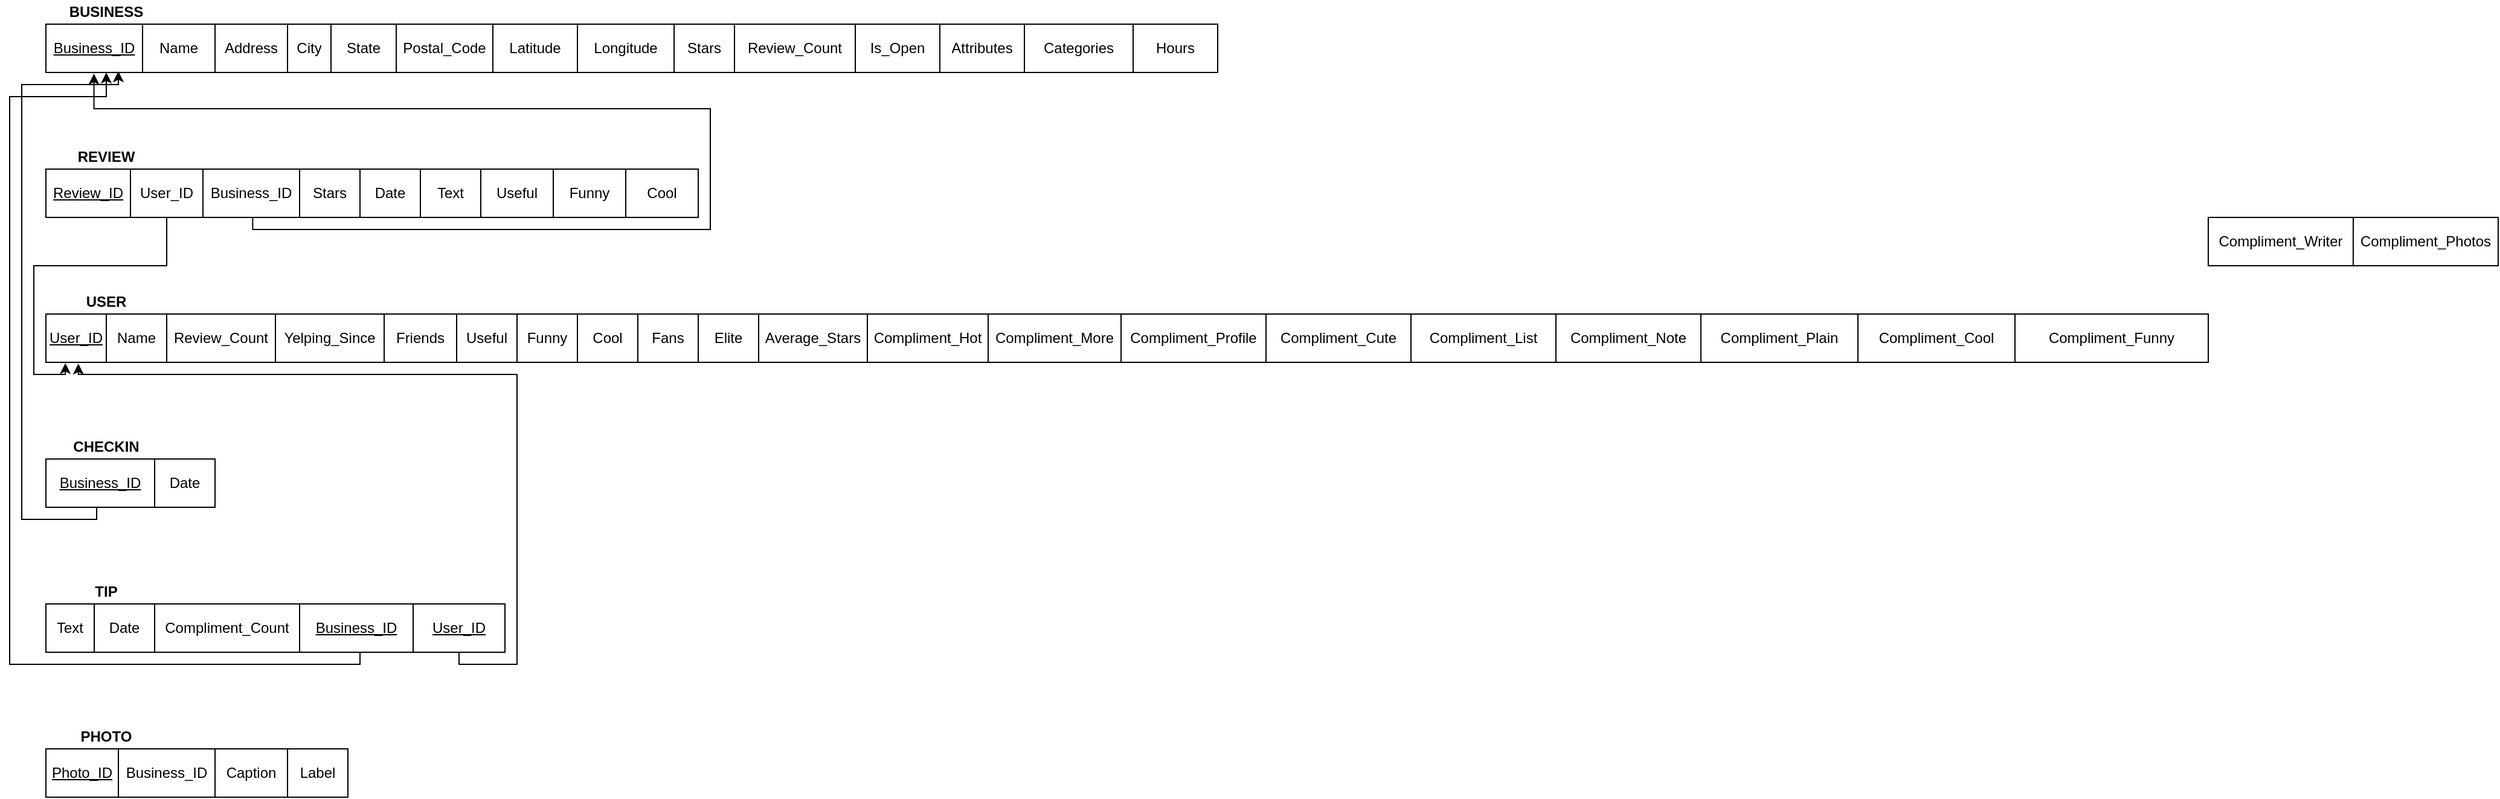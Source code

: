 <mxfile version="17.4.5" type="device"><diagram id="R2lEEEUBdFMjLlhIrx00" name="Page-1"><mxGraphModel dx="755" dy="419" grid="1" gridSize="10" guides="1" tooltips="1" connect="1" arrows="1" fold="1" page="1" pageScale="1" pageWidth="850" pageHeight="1100" math="0" shadow="0" extFonts="Permanent Marker^https://fonts.googleapis.com/css?family=Permanent+Marker"><root><mxCell id="0"/><mxCell id="1" parent="0"/><mxCell id="xkgNO_w2YSWqpj7G3Y11-32" value="" style="shape=table;startSize=0;container=1;collapsible=0;childLayout=tableLayout;" vertex="1" parent="1"><mxGeometry x="40" y="40" width="970" height="40" as="geometry"/></mxCell><mxCell id="xkgNO_w2YSWqpj7G3Y11-33" value="" style="shape=tableRow;horizontal=0;startSize=0;swimlaneHead=0;swimlaneBody=0;top=0;left=0;bottom=0;right=0;collapsible=0;dropTarget=0;fillColor=none;points=[[0,0.5],[1,0.5]];portConstraint=eastwest;" vertex="1" parent="xkgNO_w2YSWqpj7G3Y11-32"><mxGeometry width="970" height="40" as="geometry"/></mxCell><mxCell id="xkgNO_w2YSWqpj7G3Y11-34" value="&lt;u&gt;Business_ID&lt;/u&gt;" style="shape=partialRectangle;html=1;whiteSpace=wrap;connectable=0;overflow=hidden;fillColor=none;top=0;left=0;bottom=0;right=0;pointerEvents=1;" vertex="1" parent="xkgNO_w2YSWqpj7G3Y11-33"><mxGeometry width="80" height="40" as="geometry"><mxRectangle width="80" height="40" as="alternateBounds"/></mxGeometry></mxCell><mxCell id="xkgNO_w2YSWqpj7G3Y11-35" value="Name" style="shape=partialRectangle;html=1;whiteSpace=wrap;connectable=0;overflow=hidden;fillColor=none;top=0;left=0;bottom=0;right=0;pointerEvents=1;" vertex="1" parent="xkgNO_w2YSWqpj7G3Y11-33"><mxGeometry x="80" width="60" height="40" as="geometry"><mxRectangle width="60" height="40" as="alternateBounds"/></mxGeometry></mxCell><mxCell id="xkgNO_w2YSWqpj7G3Y11-36" value="Address" style="shape=partialRectangle;html=1;whiteSpace=wrap;connectable=0;overflow=hidden;fillColor=none;top=0;left=0;bottom=0;right=0;pointerEvents=1;" vertex="1" parent="xkgNO_w2YSWqpj7G3Y11-33"><mxGeometry x="140" width="60" height="40" as="geometry"><mxRectangle width="60" height="40" as="alternateBounds"/></mxGeometry></mxCell><mxCell id="xkgNO_w2YSWqpj7G3Y11-37" value="City" style="shape=partialRectangle;html=1;whiteSpace=wrap;connectable=0;overflow=hidden;fillColor=none;top=0;left=0;bottom=0;right=0;pointerEvents=1;" vertex="1" parent="xkgNO_w2YSWqpj7G3Y11-33"><mxGeometry x="200" width="36" height="40" as="geometry"><mxRectangle width="36" height="40" as="alternateBounds"/></mxGeometry></mxCell><mxCell id="xkgNO_w2YSWqpj7G3Y11-38" value="State" style="shape=partialRectangle;html=1;whiteSpace=wrap;connectable=0;overflow=hidden;fillColor=none;top=0;left=0;bottom=0;right=0;pointerEvents=1;" vertex="1" parent="xkgNO_w2YSWqpj7G3Y11-33"><mxGeometry x="236" width="54" height="40" as="geometry"><mxRectangle width="54" height="40" as="alternateBounds"/></mxGeometry></mxCell><mxCell id="xkgNO_w2YSWqpj7G3Y11-39" value="Postal_Code" style="shape=partialRectangle;html=1;whiteSpace=wrap;connectable=0;overflow=hidden;fillColor=none;top=0;left=0;bottom=0;right=0;pointerEvents=1;" vertex="1" parent="xkgNO_w2YSWqpj7G3Y11-33"><mxGeometry x="290" width="80" height="40" as="geometry"><mxRectangle width="80" height="40" as="alternateBounds"/></mxGeometry></mxCell><mxCell id="xkgNO_w2YSWqpj7G3Y11-40" value="Latitude" style="shape=partialRectangle;html=1;whiteSpace=wrap;connectable=0;overflow=hidden;fillColor=none;top=0;left=0;bottom=0;right=0;pointerEvents=1;" vertex="1" parent="xkgNO_w2YSWqpj7G3Y11-33"><mxGeometry x="370" width="70" height="40" as="geometry"><mxRectangle width="70" height="40" as="alternateBounds"/></mxGeometry></mxCell><mxCell id="xkgNO_w2YSWqpj7G3Y11-41" value="Longitude" style="shape=partialRectangle;html=1;whiteSpace=wrap;connectable=0;overflow=hidden;fillColor=none;top=0;left=0;bottom=0;right=0;pointerEvents=1;" vertex="1" parent="xkgNO_w2YSWqpj7G3Y11-33"><mxGeometry x="440" width="80" height="40" as="geometry"><mxRectangle width="80" height="40" as="alternateBounds"/></mxGeometry></mxCell><mxCell id="xkgNO_w2YSWqpj7G3Y11-42" value="Stars" style="shape=partialRectangle;html=1;whiteSpace=wrap;connectable=0;overflow=hidden;fillColor=none;top=0;left=0;bottom=0;right=0;pointerEvents=1;" vertex="1" parent="xkgNO_w2YSWqpj7G3Y11-33"><mxGeometry x="520" width="50" height="40" as="geometry"><mxRectangle width="50" height="40" as="alternateBounds"/></mxGeometry></mxCell><mxCell id="xkgNO_w2YSWqpj7G3Y11-43" value="Review_Count" style="shape=partialRectangle;html=1;whiteSpace=wrap;connectable=0;overflow=hidden;fillColor=none;top=0;left=0;bottom=0;right=0;pointerEvents=1;" vertex="1" parent="xkgNO_w2YSWqpj7G3Y11-33"><mxGeometry x="570" width="100" height="40" as="geometry"><mxRectangle width="100" height="40" as="alternateBounds"/></mxGeometry></mxCell><mxCell id="xkgNO_w2YSWqpj7G3Y11-44" value="Is_Open" style="shape=partialRectangle;html=1;whiteSpace=wrap;connectable=0;overflow=hidden;fillColor=none;top=0;left=0;bottom=0;right=0;pointerEvents=1;" vertex="1" parent="xkgNO_w2YSWqpj7G3Y11-33"><mxGeometry x="670" width="70" height="40" as="geometry"><mxRectangle width="70" height="40" as="alternateBounds"/></mxGeometry></mxCell><mxCell id="xkgNO_w2YSWqpj7G3Y11-45" value="Attributes" style="shape=partialRectangle;html=1;whiteSpace=wrap;connectable=0;overflow=hidden;fillColor=none;top=0;left=0;bottom=0;right=0;pointerEvents=1;" vertex="1" parent="xkgNO_w2YSWqpj7G3Y11-33"><mxGeometry x="740" width="70" height="40" as="geometry"><mxRectangle width="70" height="40" as="alternateBounds"/></mxGeometry></mxCell><mxCell id="xkgNO_w2YSWqpj7G3Y11-46" value="Categories" style="shape=partialRectangle;html=1;whiteSpace=wrap;connectable=0;overflow=hidden;fillColor=none;top=0;left=0;bottom=0;right=0;pointerEvents=1;" vertex="1" parent="xkgNO_w2YSWqpj7G3Y11-33"><mxGeometry x="810" width="90" height="40" as="geometry"><mxRectangle width="90" height="40" as="alternateBounds"/></mxGeometry></mxCell><mxCell id="xkgNO_w2YSWqpj7G3Y11-47" value="Hours" style="shape=partialRectangle;html=1;whiteSpace=wrap;connectable=0;overflow=hidden;fillColor=none;top=0;left=0;bottom=0;right=0;pointerEvents=1;" vertex="1" parent="xkgNO_w2YSWqpj7G3Y11-33"><mxGeometry x="900" width="70" height="40" as="geometry"><mxRectangle width="70" height="40" as="alternateBounds"/></mxGeometry></mxCell><mxCell id="xkgNO_w2YSWqpj7G3Y11-48" value="&lt;b&gt;BUSINESS&lt;/b&gt;" style="text;html=1;strokeColor=none;fillColor=none;align=center;verticalAlign=middle;whiteSpace=wrap;rounded=0;" vertex="1" parent="1"><mxGeometry x="40" y="20" width="100" height="20" as="geometry"/></mxCell><mxCell id="xkgNO_w2YSWqpj7G3Y11-49" value="&lt;b&gt;REVIEW&lt;/b&gt;" style="text;html=1;strokeColor=none;fillColor=none;align=center;verticalAlign=middle;whiteSpace=wrap;rounded=0;" vertex="1" parent="1"><mxGeometry x="40" y="140" width="100" height="20" as="geometry"/></mxCell><mxCell id="xkgNO_w2YSWqpj7G3Y11-94" value="" style="shape=table;startSize=0;container=1;collapsible=0;childLayout=tableLayout;" vertex="1" parent="1"><mxGeometry x="40" y="160" width="540" height="40" as="geometry"/></mxCell><mxCell id="xkgNO_w2YSWqpj7G3Y11-95" value="" style="shape=tableRow;horizontal=0;startSize=0;swimlaneHead=0;swimlaneBody=0;top=0;left=0;bottom=0;right=0;collapsible=0;dropTarget=0;fillColor=none;points=[[0,0.5],[1,0.5]];portConstraint=eastwest;" vertex="1" parent="xkgNO_w2YSWqpj7G3Y11-94"><mxGeometry width="540" height="40" as="geometry"/></mxCell><mxCell id="xkgNO_w2YSWqpj7G3Y11-96" value="&lt;u&gt;Review_ID&lt;/u&gt;" style="shape=partialRectangle;html=1;whiteSpace=wrap;connectable=0;overflow=hidden;fillColor=none;top=0;left=0;bottom=0;right=0;pointerEvents=1;" vertex="1" parent="xkgNO_w2YSWqpj7G3Y11-95"><mxGeometry width="70" height="40" as="geometry"><mxRectangle width="70" height="40" as="alternateBounds"/></mxGeometry></mxCell><mxCell id="xkgNO_w2YSWqpj7G3Y11-97" value="User_ID" style="shape=partialRectangle;html=1;whiteSpace=wrap;connectable=0;overflow=hidden;fillColor=none;top=0;left=0;bottom=0;right=0;pointerEvents=1;" vertex="1" parent="xkgNO_w2YSWqpj7G3Y11-95"><mxGeometry x="70" width="60" height="40" as="geometry"><mxRectangle width="60" height="40" as="alternateBounds"/></mxGeometry></mxCell><mxCell id="xkgNO_w2YSWqpj7G3Y11-98" value="Business_ID" style="shape=partialRectangle;html=1;whiteSpace=wrap;connectable=0;overflow=hidden;fillColor=none;top=0;left=0;bottom=0;right=0;pointerEvents=1;" vertex="1" parent="xkgNO_w2YSWqpj7G3Y11-95"><mxGeometry x="130" width="80" height="40" as="geometry"><mxRectangle width="80" height="40" as="alternateBounds"/></mxGeometry></mxCell><mxCell id="xkgNO_w2YSWqpj7G3Y11-99" value="Stars" style="shape=partialRectangle;html=1;whiteSpace=wrap;connectable=0;overflow=hidden;fillColor=none;top=0;left=0;bottom=0;right=0;pointerEvents=1;" vertex="1" parent="xkgNO_w2YSWqpj7G3Y11-95"><mxGeometry x="210" width="50" height="40" as="geometry"><mxRectangle width="50" height="40" as="alternateBounds"/></mxGeometry></mxCell><mxCell id="xkgNO_w2YSWqpj7G3Y11-100" value="Date" style="shape=partialRectangle;html=1;whiteSpace=wrap;connectable=0;overflow=hidden;fillColor=none;top=0;left=0;bottom=0;right=0;pointerEvents=1;" vertex="1" parent="xkgNO_w2YSWqpj7G3Y11-95"><mxGeometry x="260" width="50" height="40" as="geometry"><mxRectangle width="50" height="40" as="alternateBounds"/></mxGeometry></mxCell><mxCell id="xkgNO_w2YSWqpj7G3Y11-101" value="Text" style="shape=partialRectangle;html=1;whiteSpace=wrap;connectable=0;overflow=hidden;fillColor=none;top=0;left=0;bottom=0;right=0;pointerEvents=1;" vertex="1" parent="xkgNO_w2YSWqpj7G3Y11-95"><mxGeometry x="310" width="50" height="40" as="geometry"><mxRectangle width="50" height="40" as="alternateBounds"/></mxGeometry></mxCell><mxCell id="xkgNO_w2YSWqpj7G3Y11-102" value="Useful" style="shape=partialRectangle;html=1;whiteSpace=wrap;connectable=0;overflow=hidden;fillColor=none;top=0;left=0;bottom=0;right=0;pointerEvents=1;" vertex="1" parent="xkgNO_w2YSWqpj7G3Y11-95"><mxGeometry x="360" width="60" height="40" as="geometry"><mxRectangle width="60" height="40" as="alternateBounds"/></mxGeometry></mxCell><mxCell id="xkgNO_w2YSWqpj7G3Y11-103" value="Funny" style="shape=partialRectangle;html=1;whiteSpace=wrap;connectable=0;overflow=hidden;fillColor=none;top=0;left=0;bottom=0;right=0;pointerEvents=1;" vertex="1" parent="xkgNO_w2YSWqpj7G3Y11-95"><mxGeometry x="420" width="60" height="40" as="geometry"><mxRectangle width="60" height="40" as="alternateBounds"/></mxGeometry></mxCell><mxCell id="xkgNO_w2YSWqpj7G3Y11-104" value="Cool" style="shape=partialRectangle;html=1;whiteSpace=wrap;connectable=0;overflow=hidden;fillColor=none;top=0;left=0;bottom=0;right=0;pointerEvents=1;" vertex="1" parent="xkgNO_w2YSWqpj7G3Y11-95"><mxGeometry x="480" width="60" height="40" as="geometry"><mxRectangle width="60" height="40" as="alternateBounds"/></mxGeometry></mxCell><mxCell id="xkgNO_w2YSWqpj7G3Y11-105" value="&lt;b&gt;USER&lt;/b&gt;" style="text;html=1;strokeColor=none;fillColor=none;align=center;verticalAlign=middle;whiteSpace=wrap;rounded=0;" vertex="1" parent="1"><mxGeometry x="40" y="260" width="100" height="20" as="geometry"/></mxCell><mxCell id="xkgNO_w2YSWqpj7G3Y11-106" value="" style="shape=table;startSize=0;container=1;collapsible=0;childLayout=tableLayout;" vertex="1" parent="1"><mxGeometry x="40" y="280" width="1790" height="40" as="geometry"/></mxCell><mxCell id="xkgNO_w2YSWqpj7G3Y11-107" value="" style="shape=tableRow;horizontal=0;startSize=0;swimlaneHead=0;swimlaneBody=0;top=0;left=0;bottom=0;right=0;collapsible=0;dropTarget=0;fillColor=none;points=[[0,0.5],[1,0.5]];portConstraint=eastwest;" vertex="1" parent="xkgNO_w2YSWqpj7G3Y11-106"><mxGeometry width="1790" height="40" as="geometry"/></mxCell><mxCell id="xkgNO_w2YSWqpj7G3Y11-108" value="&lt;u&gt;User_ID&lt;/u&gt;" style="shape=partialRectangle;html=1;whiteSpace=wrap;connectable=0;overflow=hidden;fillColor=none;top=0;left=0;bottom=0;right=0;pointerEvents=1;" vertex="1" parent="xkgNO_w2YSWqpj7G3Y11-107"><mxGeometry width="50" height="40" as="geometry"><mxRectangle width="50" height="40" as="alternateBounds"/></mxGeometry></mxCell><mxCell id="xkgNO_w2YSWqpj7G3Y11-109" value="Name" style="shape=partialRectangle;html=1;whiteSpace=wrap;connectable=0;overflow=hidden;fillColor=none;top=0;left=0;bottom=0;right=0;pointerEvents=1;" vertex="1" parent="xkgNO_w2YSWqpj7G3Y11-107"><mxGeometry x="50" width="50" height="40" as="geometry"><mxRectangle width="50" height="40" as="alternateBounds"/></mxGeometry></mxCell><mxCell id="xkgNO_w2YSWqpj7G3Y11-110" value="Review_Count" style="shape=partialRectangle;html=1;whiteSpace=wrap;connectable=0;overflow=hidden;fillColor=none;top=0;left=0;bottom=0;right=0;pointerEvents=1;" vertex="1" parent="xkgNO_w2YSWqpj7G3Y11-107"><mxGeometry x="100" width="90" height="40" as="geometry"><mxRectangle width="90" height="40" as="alternateBounds"/></mxGeometry></mxCell><mxCell id="xkgNO_w2YSWqpj7G3Y11-111" value="Yelping_Since" style="shape=partialRectangle;html=1;whiteSpace=wrap;connectable=0;overflow=hidden;fillColor=none;top=0;left=0;bottom=0;right=0;pointerEvents=1;" vertex="1" parent="xkgNO_w2YSWqpj7G3Y11-107"><mxGeometry x="190" width="90" height="40" as="geometry"><mxRectangle width="90" height="40" as="alternateBounds"/></mxGeometry></mxCell><mxCell id="xkgNO_w2YSWqpj7G3Y11-112" value="Friends" style="shape=partialRectangle;html=1;whiteSpace=wrap;connectable=0;overflow=hidden;fillColor=none;top=0;left=0;bottom=0;right=0;pointerEvents=1;" vertex="1" parent="xkgNO_w2YSWqpj7G3Y11-107"><mxGeometry x="280" width="60" height="40" as="geometry"><mxRectangle width="60" height="40" as="alternateBounds"/></mxGeometry></mxCell><mxCell id="xkgNO_w2YSWqpj7G3Y11-113" value="Useful" style="shape=partialRectangle;html=1;whiteSpace=wrap;connectable=0;overflow=hidden;fillColor=none;top=0;left=0;bottom=0;right=0;pointerEvents=1;" vertex="1" parent="xkgNO_w2YSWqpj7G3Y11-107"><mxGeometry x="340" width="50" height="40" as="geometry"><mxRectangle width="50" height="40" as="alternateBounds"/></mxGeometry></mxCell><mxCell id="xkgNO_w2YSWqpj7G3Y11-114" value="Funny" style="shape=partialRectangle;html=1;whiteSpace=wrap;connectable=0;overflow=hidden;fillColor=none;top=0;left=0;bottom=0;right=0;pointerEvents=1;" vertex="1" parent="xkgNO_w2YSWqpj7G3Y11-107"><mxGeometry x="390" width="50" height="40" as="geometry"><mxRectangle width="50" height="40" as="alternateBounds"/></mxGeometry></mxCell><mxCell id="xkgNO_w2YSWqpj7G3Y11-115" value="Cool" style="shape=partialRectangle;html=1;whiteSpace=wrap;connectable=0;overflow=hidden;fillColor=none;top=0;left=0;bottom=0;right=0;pointerEvents=1;" vertex="1" parent="xkgNO_w2YSWqpj7G3Y11-107"><mxGeometry x="440" width="50" height="40" as="geometry"><mxRectangle width="50" height="40" as="alternateBounds"/></mxGeometry></mxCell><mxCell id="xkgNO_w2YSWqpj7G3Y11-116" value="Fans" style="shape=partialRectangle;html=1;whiteSpace=wrap;connectable=0;overflow=hidden;fillColor=none;top=0;left=0;bottom=0;right=0;pointerEvents=1;" vertex="1" parent="xkgNO_w2YSWqpj7G3Y11-107"><mxGeometry x="490" width="50" height="40" as="geometry"><mxRectangle width="50" height="40" as="alternateBounds"/></mxGeometry></mxCell><mxCell id="xkgNO_w2YSWqpj7G3Y11-117" value="Elite" style="shape=partialRectangle;html=1;whiteSpace=wrap;connectable=0;overflow=hidden;fillColor=none;top=0;left=0;bottom=0;right=0;pointerEvents=1;" vertex="1" parent="xkgNO_w2YSWqpj7G3Y11-107"><mxGeometry x="540" width="50" height="40" as="geometry"><mxRectangle width="50" height="40" as="alternateBounds"/></mxGeometry></mxCell><mxCell id="xkgNO_w2YSWqpj7G3Y11-118" value="Average_Stars" style="shape=partialRectangle;html=1;whiteSpace=wrap;connectable=0;overflow=hidden;fillColor=none;top=0;left=0;bottom=0;right=0;pointerEvents=1;" vertex="1" parent="xkgNO_w2YSWqpj7G3Y11-107"><mxGeometry x="590" width="90" height="40" as="geometry"><mxRectangle width="90" height="40" as="alternateBounds"/></mxGeometry></mxCell><mxCell id="xkgNO_w2YSWqpj7G3Y11-119" value="Compliment_Hot" style="shape=partialRectangle;html=1;whiteSpace=wrap;connectable=0;overflow=hidden;fillColor=none;top=0;left=0;bottom=0;right=0;pointerEvents=1;" vertex="1" parent="xkgNO_w2YSWqpj7G3Y11-107"><mxGeometry x="680" width="100" height="40" as="geometry"><mxRectangle width="100" height="40" as="alternateBounds"/></mxGeometry></mxCell><mxCell id="xkgNO_w2YSWqpj7G3Y11-120" value="Compliment_More" style="shape=partialRectangle;html=1;whiteSpace=wrap;connectable=0;overflow=hidden;fillColor=none;top=0;left=0;bottom=0;right=0;pointerEvents=1;" vertex="1" parent="xkgNO_w2YSWqpj7G3Y11-107"><mxGeometry x="780" width="110" height="40" as="geometry"><mxRectangle width="110" height="40" as="alternateBounds"/></mxGeometry></mxCell><mxCell id="xkgNO_w2YSWqpj7G3Y11-121" value="Compliment_Profile" style="shape=partialRectangle;html=1;whiteSpace=wrap;connectable=0;overflow=hidden;fillColor=none;top=0;left=0;bottom=0;right=0;pointerEvents=1;" vertex="1" parent="xkgNO_w2YSWqpj7G3Y11-107"><mxGeometry x="890" width="120" height="40" as="geometry"><mxRectangle width="120" height="40" as="alternateBounds"/></mxGeometry></mxCell><mxCell id="xkgNO_w2YSWqpj7G3Y11-122" value="Compliment_Cute" style="shape=partialRectangle;html=1;whiteSpace=wrap;connectable=0;overflow=hidden;fillColor=none;top=0;left=0;bottom=0;right=0;pointerEvents=1;" vertex="1" parent="xkgNO_w2YSWqpj7G3Y11-107"><mxGeometry x="1010" width="120" height="40" as="geometry"><mxRectangle width="120" height="40" as="alternateBounds"/></mxGeometry></mxCell><mxCell id="xkgNO_w2YSWqpj7G3Y11-123" value="Compliment_List" style="shape=partialRectangle;html=1;whiteSpace=wrap;connectable=0;overflow=hidden;fillColor=none;top=0;left=0;bottom=0;right=0;pointerEvents=1;" vertex="1" parent="xkgNO_w2YSWqpj7G3Y11-107"><mxGeometry x="1130" width="120" height="40" as="geometry"><mxRectangle width="120" height="40" as="alternateBounds"/></mxGeometry></mxCell><mxCell id="xkgNO_w2YSWqpj7G3Y11-124" value="Compliment_Note" style="shape=partialRectangle;html=1;whiteSpace=wrap;connectable=0;overflow=hidden;fillColor=none;top=0;left=0;bottom=0;right=0;pointerEvents=1;" vertex="1" parent="xkgNO_w2YSWqpj7G3Y11-107"><mxGeometry x="1250" width="120" height="40" as="geometry"><mxRectangle width="120" height="40" as="alternateBounds"/></mxGeometry></mxCell><mxCell id="xkgNO_w2YSWqpj7G3Y11-125" value="Compliment_Plain" style="shape=partialRectangle;html=1;whiteSpace=wrap;connectable=0;overflow=hidden;fillColor=none;top=0;left=0;bottom=0;right=0;pointerEvents=1;" vertex="1" parent="xkgNO_w2YSWqpj7G3Y11-107"><mxGeometry x="1370" width="130" height="40" as="geometry"><mxRectangle width="130" height="40" as="alternateBounds"/></mxGeometry></mxCell><mxCell id="xkgNO_w2YSWqpj7G3Y11-126" value="Compliment_Cool" style="shape=partialRectangle;html=1;whiteSpace=wrap;connectable=0;overflow=hidden;fillColor=none;top=0;left=0;bottom=0;right=0;pointerEvents=1;" vertex="1" parent="xkgNO_w2YSWqpj7G3Y11-107"><mxGeometry x="1500" width="130" height="40" as="geometry"><mxRectangle width="130" height="40" as="alternateBounds"/></mxGeometry></mxCell><mxCell id="xkgNO_w2YSWqpj7G3Y11-127" value="Compliment_Funny" style="shape=partialRectangle;html=1;whiteSpace=wrap;connectable=0;overflow=hidden;fillColor=none;top=0;left=0;bottom=0;right=0;pointerEvents=1;" vertex="1" parent="xkgNO_w2YSWqpj7G3Y11-107"><mxGeometry x="1630" width="160" height="40" as="geometry"><mxRectangle width="160" height="40" as="alternateBounds"/></mxGeometry></mxCell><mxCell id="xkgNO_w2YSWqpj7G3Y11-128" value="" style="shape=table;startSize=0;container=1;collapsible=0;childLayout=tableLayout;" vertex="1" parent="1"><mxGeometry x="1830" y="200" width="240" height="40" as="geometry"/></mxCell><mxCell id="xkgNO_w2YSWqpj7G3Y11-129" value="" style="shape=tableRow;horizontal=0;startSize=0;swimlaneHead=0;swimlaneBody=0;top=0;left=0;bottom=0;right=0;collapsible=0;dropTarget=0;fillColor=none;points=[[0,0.5],[1,0.5]];portConstraint=eastwest;" vertex="1" parent="xkgNO_w2YSWqpj7G3Y11-128"><mxGeometry width="240" height="40" as="geometry"/></mxCell><mxCell id="xkgNO_w2YSWqpj7G3Y11-130" value="Compliment_Writer" style="shape=partialRectangle;html=1;whiteSpace=wrap;connectable=0;overflow=hidden;fillColor=none;top=0;left=0;bottom=0;right=0;pointerEvents=1;" vertex="1" parent="xkgNO_w2YSWqpj7G3Y11-129"><mxGeometry width="120" height="40" as="geometry"><mxRectangle width="120" height="40" as="alternateBounds"/></mxGeometry></mxCell><mxCell id="xkgNO_w2YSWqpj7G3Y11-131" value="Compliment_Photos" style="shape=partialRectangle;html=1;whiteSpace=wrap;connectable=0;overflow=hidden;fillColor=none;top=0;left=0;bottom=0;right=0;pointerEvents=1;" vertex="1" parent="xkgNO_w2YSWqpj7G3Y11-129"><mxGeometry x="120" width="120" height="40" as="geometry"><mxRectangle width="120" height="40" as="alternateBounds"/></mxGeometry></mxCell><mxCell id="xkgNO_w2YSWqpj7G3Y11-132" value="&lt;b&gt;CHECKIN&lt;/b&gt;" style="text;html=1;strokeColor=none;fillColor=none;align=center;verticalAlign=middle;whiteSpace=wrap;rounded=0;" vertex="1" parent="1"><mxGeometry x="40" y="380" width="100" height="20" as="geometry"/></mxCell><mxCell id="xkgNO_w2YSWqpj7G3Y11-133" value="" style="shape=table;startSize=0;container=1;collapsible=0;childLayout=tableLayout;" vertex="1" parent="1"><mxGeometry x="40" y="400" width="140" height="40" as="geometry"/></mxCell><mxCell id="xkgNO_w2YSWqpj7G3Y11-134" value="" style="shape=tableRow;horizontal=0;startSize=0;swimlaneHead=0;swimlaneBody=0;top=0;left=0;bottom=0;right=0;collapsible=0;dropTarget=0;fillColor=none;points=[[0,0.5],[1,0.5]];portConstraint=eastwest;" vertex="1" parent="xkgNO_w2YSWqpj7G3Y11-133"><mxGeometry width="140" height="40" as="geometry"/></mxCell><mxCell id="xkgNO_w2YSWqpj7G3Y11-135" value="&lt;u&gt;Business_ID&lt;/u&gt;" style="shape=partialRectangle;html=1;whiteSpace=wrap;connectable=0;overflow=hidden;fillColor=none;top=0;left=0;bottom=0;right=0;pointerEvents=1;" vertex="1" parent="xkgNO_w2YSWqpj7G3Y11-134"><mxGeometry width="90" height="40" as="geometry"><mxRectangle width="90" height="40" as="alternateBounds"/></mxGeometry></mxCell><mxCell id="xkgNO_w2YSWqpj7G3Y11-136" value="Date" style="shape=partialRectangle;html=1;whiteSpace=wrap;connectable=0;overflow=hidden;fillColor=none;top=0;left=0;bottom=0;right=0;pointerEvents=1;" vertex="1" parent="xkgNO_w2YSWqpj7G3Y11-134"><mxGeometry x="90" width="50" height="40" as="geometry"><mxRectangle width="50" height="40" as="alternateBounds"/></mxGeometry></mxCell><mxCell id="xkgNO_w2YSWqpj7G3Y11-137" value="&lt;b&gt;TIP&lt;/b&gt;" style="text;html=1;strokeColor=none;fillColor=none;align=center;verticalAlign=middle;whiteSpace=wrap;rounded=0;" vertex="1" parent="1"><mxGeometry x="40" y="500" width="100" height="20" as="geometry"/></mxCell><mxCell id="xkgNO_w2YSWqpj7G3Y11-138" value="" style="shape=table;startSize=0;container=1;collapsible=0;childLayout=tableLayout;" vertex="1" parent="1"><mxGeometry x="40" y="520" width="380" height="40" as="geometry"/></mxCell><mxCell id="xkgNO_w2YSWqpj7G3Y11-139" value="" style="shape=tableRow;horizontal=0;startSize=0;swimlaneHead=0;swimlaneBody=0;top=0;left=0;bottom=0;right=0;collapsible=0;dropTarget=0;fillColor=none;points=[[0,0.5],[1,0.5]];portConstraint=eastwest;" vertex="1" parent="xkgNO_w2YSWqpj7G3Y11-138"><mxGeometry width="380" height="40" as="geometry"/></mxCell><mxCell id="xkgNO_w2YSWqpj7G3Y11-140" value="Text" style="shape=partialRectangle;html=1;whiteSpace=wrap;connectable=0;overflow=hidden;fillColor=none;top=0;left=0;bottom=0;right=0;pointerEvents=1;" vertex="1" parent="xkgNO_w2YSWqpj7G3Y11-139"><mxGeometry width="40" height="40" as="geometry"><mxRectangle width="40" height="40" as="alternateBounds"/></mxGeometry></mxCell><mxCell id="xkgNO_w2YSWqpj7G3Y11-141" value="Date" style="shape=partialRectangle;html=1;whiteSpace=wrap;connectable=0;overflow=hidden;fillColor=none;top=0;left=0;bottom=0;right=0;pointerEvents=1;" vertex="1" parent="xkgNO_w2YSWqpj7G3Y11-139"><mxGeometry x="40" width="50" height="40" as="geometry"><mxRectangle width="50" height="40" as="alternateBounds"/></mxGeometry></mxCell><mxCell id="xkgNO_w2YSWqpj7G3Y11-142" value="Compliment_Count" style="shape=partialRectangle;html=1;whiteSpace=wrap;connectable=0;overflow=hidden;fillColor=none;top=0;left=0;bottom=0;right=0;pointerEvents=1;" vertex="1" parent="xkgNO_w2YSWqpj7G3Y11-139"><mxGeometry x="90" width="120" height="40" as="geometry"><mxRectangle width="120" height="40" as="alternateBounds"/></mxGeometry></mxCell><mxCell id="xkgNO_w2YSWqpj7G3Y11-143" value="&lt;u&gt;Business_ID&lt;/u&gt;" style="shape=partialRectangle;html=1;whiteSpace=wrap;connectable=0;overflow=hidden;fillColor=none;top=0;left=0;bottom=0;right=0;pointerEvents=1;" vertex="1" parent="xkgNO_w2YSWqpj7G3Y11-139"><mxGeometry x="210" width="94" height="40" as="geometry"><mxRectangle width="94" height="40" as="alternateBounds"/></mxGeometry></mxCell><mxCell id="xkgNO_w2YSWqpj7G3Y11-144" value="&lt;u&gt;User_ID&lt;/u&gt;" style="shape=partialRectangle;html=1;whiteSpace=wrap;connectable=0;overflow=hidden;fillColor=none;top=0;left=0;bottom=0;right=0;pointerEvents=1;" vertex="1" parent="xkgNO_w2YSWqpj7G3Y11-139"><mxGeometry x="304" width="76" height="40" as="geometry"><mxRectangle width="76" height="40" as="alternateBounds"/></mxGeometry></mxCell><mxCell id="xkgNO_w2YSWqpj7G3Y11-145" value="&lt;b&gt;PHOTO&lt;/b&gt;" style="text;html=1;strokeColor=none;fillColor=none;align=center;verticalAlign=middle;whiteSpace=wrap;rounded=0;" vertex="1" parent="1"><mxGeometry x="40" y="620" width="100" height="20" as="geometry"/></mxCell><mxCell id="xkgNO_w2YSWqpj7G3Y11-146" value="" style="shape=table;startSize=0;container=1;collapsible=0;childLayout=tableLayout;" vertex="1" parent="1"><mxGeometry x="40" y="640" width="250" height="40" as="geometry"/></mxCell><mxCell id="xkgNO_w2YSWqpj7G3Y11-147" value="" style="shape=tableRow;horizontal=0;startSize=0;swimlaneHead=0;swimlaneBody=0;top=0;left=0;bottom=0;right=0;collapsible=0;dropTarget=0;fillColor=none;points=[[0,0.5],[1,0.5]];portConstraint=eastwest;" vertex="1" parent="xkgNO_w2YSWqpj7G3Y11-146"><mxGeometry width="250" height="40" as="geometry"/></mxCell><mxCell id="xkgNO_w2YSWqpj7G3Y11-148" value="&lt;u&gt;Photo_ID&lt;/u&gt;" style="shape=partialRectangle;html=1;whiteSpace=wrap;connectable=0;overflow=hidden;fillColor=none;top=0;left=0;bottom=0;right=0;pointerEvents=1;" vertex="1" parent="xkgNO_w2YSWqpj7G3Y11-147"><mxGeometry width="60" height="40" as="geometry"><mxRectangle width="60" height="40" as="alternateBounds"/></mxGeometry></mxCell><mxCell id="xkgNO_w2YSWqpj7G3Y11-149" value="Business_ID" style="shape=partialRectangle;html=1;whiteSpace=wrap;connectable=0;overflow=hidden;fillColor=none;top=0;left=0;bottom=0;right=0;pointerEvents=1;" vertex="1" parent="xkgNO_w2YSWqpj7G3Y11-147"><mxGeometry x="60" width="80" height="40" as="geometry"><mxRectangle width="80" height="40" as="alternateBounds"/></mxGeometry></mxCell><mxCell id="xkgNO_w2YSWqpj7G3Y11-150" value="Caption" style="shape=partialRectangle;html=1;whiteSpace=wrap;connectable=0;overflow=hidden;fillColor=none;top=0;left=0;bottom=0;right=0;pointerEvents=1;" vertex="1" parent="xkgNO_w2YSWqpj7G3Y11-147"><mxGeometry x="140" width="60" height="40" as="geometry"><mxRectangle width="60" height="40" as="alternateBounds"/></mxGeometry></mxCell><mxCell id="xkgNO_w2YSWqpj7G3Y11-151" value="Label" style="shape=partialRectangle;html=1;whiteSpace=wrap;connectable=0;overflow=hidden;fillColor=none;top=0;left=0;bottom=0;right=0;pointerEvents=1;" vertex="1" parent="xkgNO_w2YSWqpj7G3Y11-147"><mxGeometry x="200" width="50" height="40" as="geometry"><mxRectangle width="50" height="40" as="alternateBounds"/></mxGeometry></mxCell><mxCell id="xkgNO_w2YSWqpj7G3Y11-153" value="" style="endArrow=classic;html=1;rounded=0;exitX=0.3;exitY=1;exitDx=0;exitDy=0;exitPerimeter=0;edgeStyle=orthogonalEdgeStyle;" edge="1" parent="1" source="xkgNO_w2YSWqpj7G3Y11-134"><mxGeometry width="50" height="50" relative="1" as="geometry"><mxPoint x="200" y="450" as="sourcePoint"/><mxPoint x="100" y="79" as="targetPoint"/><Array as="points"><mxPoint x="82" y="450"/><mxPoint x="20" y="450"/><mxPoint x="20" y="90"/><mxPoint x="100" y="90"/></Array></mxGeometry></mxCell><mxCell id="xkgNO_w2YSWqpj7G3Y11-154" value="" style="endArrow=classic;html=1;rounded=0;edgeStyle=orthogonalEdgeStyle;" edge="1" parent="1" source="xkgNO_w2YSWqpj7G3Y11-139"><mxGeometry width="50" height="50" relative="1" as="geometry"><mxPoint x="82" y="581" as="sourcePoint"/><mxPoint x="90" y="80" as="targetPoint"/><Array as="points"><mxPoint x="300" y="570"/><mxPoint x="10" y="570"/><mxPoint x="10" y="100"/><mxPoint x="90" y="100"/><mxPoint x="90" y="80"/></Array></mxGeometry></mxCell><mxCell id="xkgNO_w2YSWqpj7G3Y11-156" value="" style="endArrow=classic;html=1;rounded=0;exitX=0.9;exitY=1;exitDx=0;exitDy=0;exitPerimeter=0;edgeStyle=orthogonalEdgeStyle;entryX=0.015;entryY=1.025;entryDx=0;entryDy=0;entryPerimeter=0;" edge="1" parent="1" source="xkgNO_w2YSWqpj7G3Y11-139" target="xkgNO_w2YSWqpj7G3Y11-107"><mxGeometry width="50" height="50" relative="1" as="geometry"><mxPoint x="250" y="440" as="sourcePoint"/><mxPoint x="400" y="630" as="targetPoint"/><Array as="points"><mxPoint x="382" y="570"/><mxPoint x="430" y="570"/><mxPoint x="430" y="330"/><mxPoint x="67" y="330"/></Array></mxGeometry></mxCell><mxCell id="xkgNO_w2YSWqpj7G3Y11-157" value="" style="endArrow=classic;html=1;rounded=0;edgeStyle=orthogonalEdgeStyle;entryX=0.009;entryY=1.015;entryDx=0;entryDy=0;entryPerimeter=0;" edge="1" parent="1" target="xkgNO_w2YSWqpj7G3Y11-107"><mxGeometry width="50" height="50" relative="1" as="geometry"><mxPoint x="140" y="200" as="sourcePoint"/><mxPoint x="30" y="350" as="targetPoint"/><Array as="points"><mxPoint x="140" y="240"/><mxPoint x="30" y="240"/><mxPoint x="30" y="330"/><mxPoint x="56" y="330"/></Array></mxGeometry></mxCell><mxCell id="xkgNO_w2YSWqpj7G3Y11-158" value="" style="endArrow=classic;html=1;rounded=0;exitX=0.317;exitY=1.003;exitDx=0;exitDy=0;exitPerimeter=0;edgeStyle=orthogonalEdgeStyle;entryX=0.041;entryY=1.025;entryDx=0;entryDy=0;entryPerimeter=0;" edge="1" parent="1" source="xkgNO_w2YSWqpj7G3Y11-95" target="xkgNO_w2YSWqpj7G3Y11-33"><mxGeometry width="50" height="50" relative="1" as="geometry"><mxPoint x="290" y="280" as="sourcePoint"/><mxPoint x="520" y="120" as="targetPoint"/><Array as="points"><mxPoint x="211" y="210"/><mxPoint x="590" y="210"/><mxPoint x="590" y="110"/><mxPoint x="80" y="110"/></Array></mxGeometry></mxCell></root></mxGraphModel></diagram></mxfile>